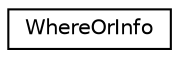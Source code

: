 digraph "Graphical Class Hierarchy"
{
 // LATEX_PDF_SIZE
  edge [fontname="Helvetica",fontsize="10",labelfontname="Helvetica",labelfontsize="10"];
  node [fontname="Helvetica",fontsize="10",shape=record];
  rankdir="LR";
  Node0 [label="WhereOrInfo",height=0.2,width=0.4,color="black", fillcolor="white", style="filled",URL="$db/d1b/sqlite3_8c.html#d7/d6b/structWhereOrInfo",tooltip=" "];
}
